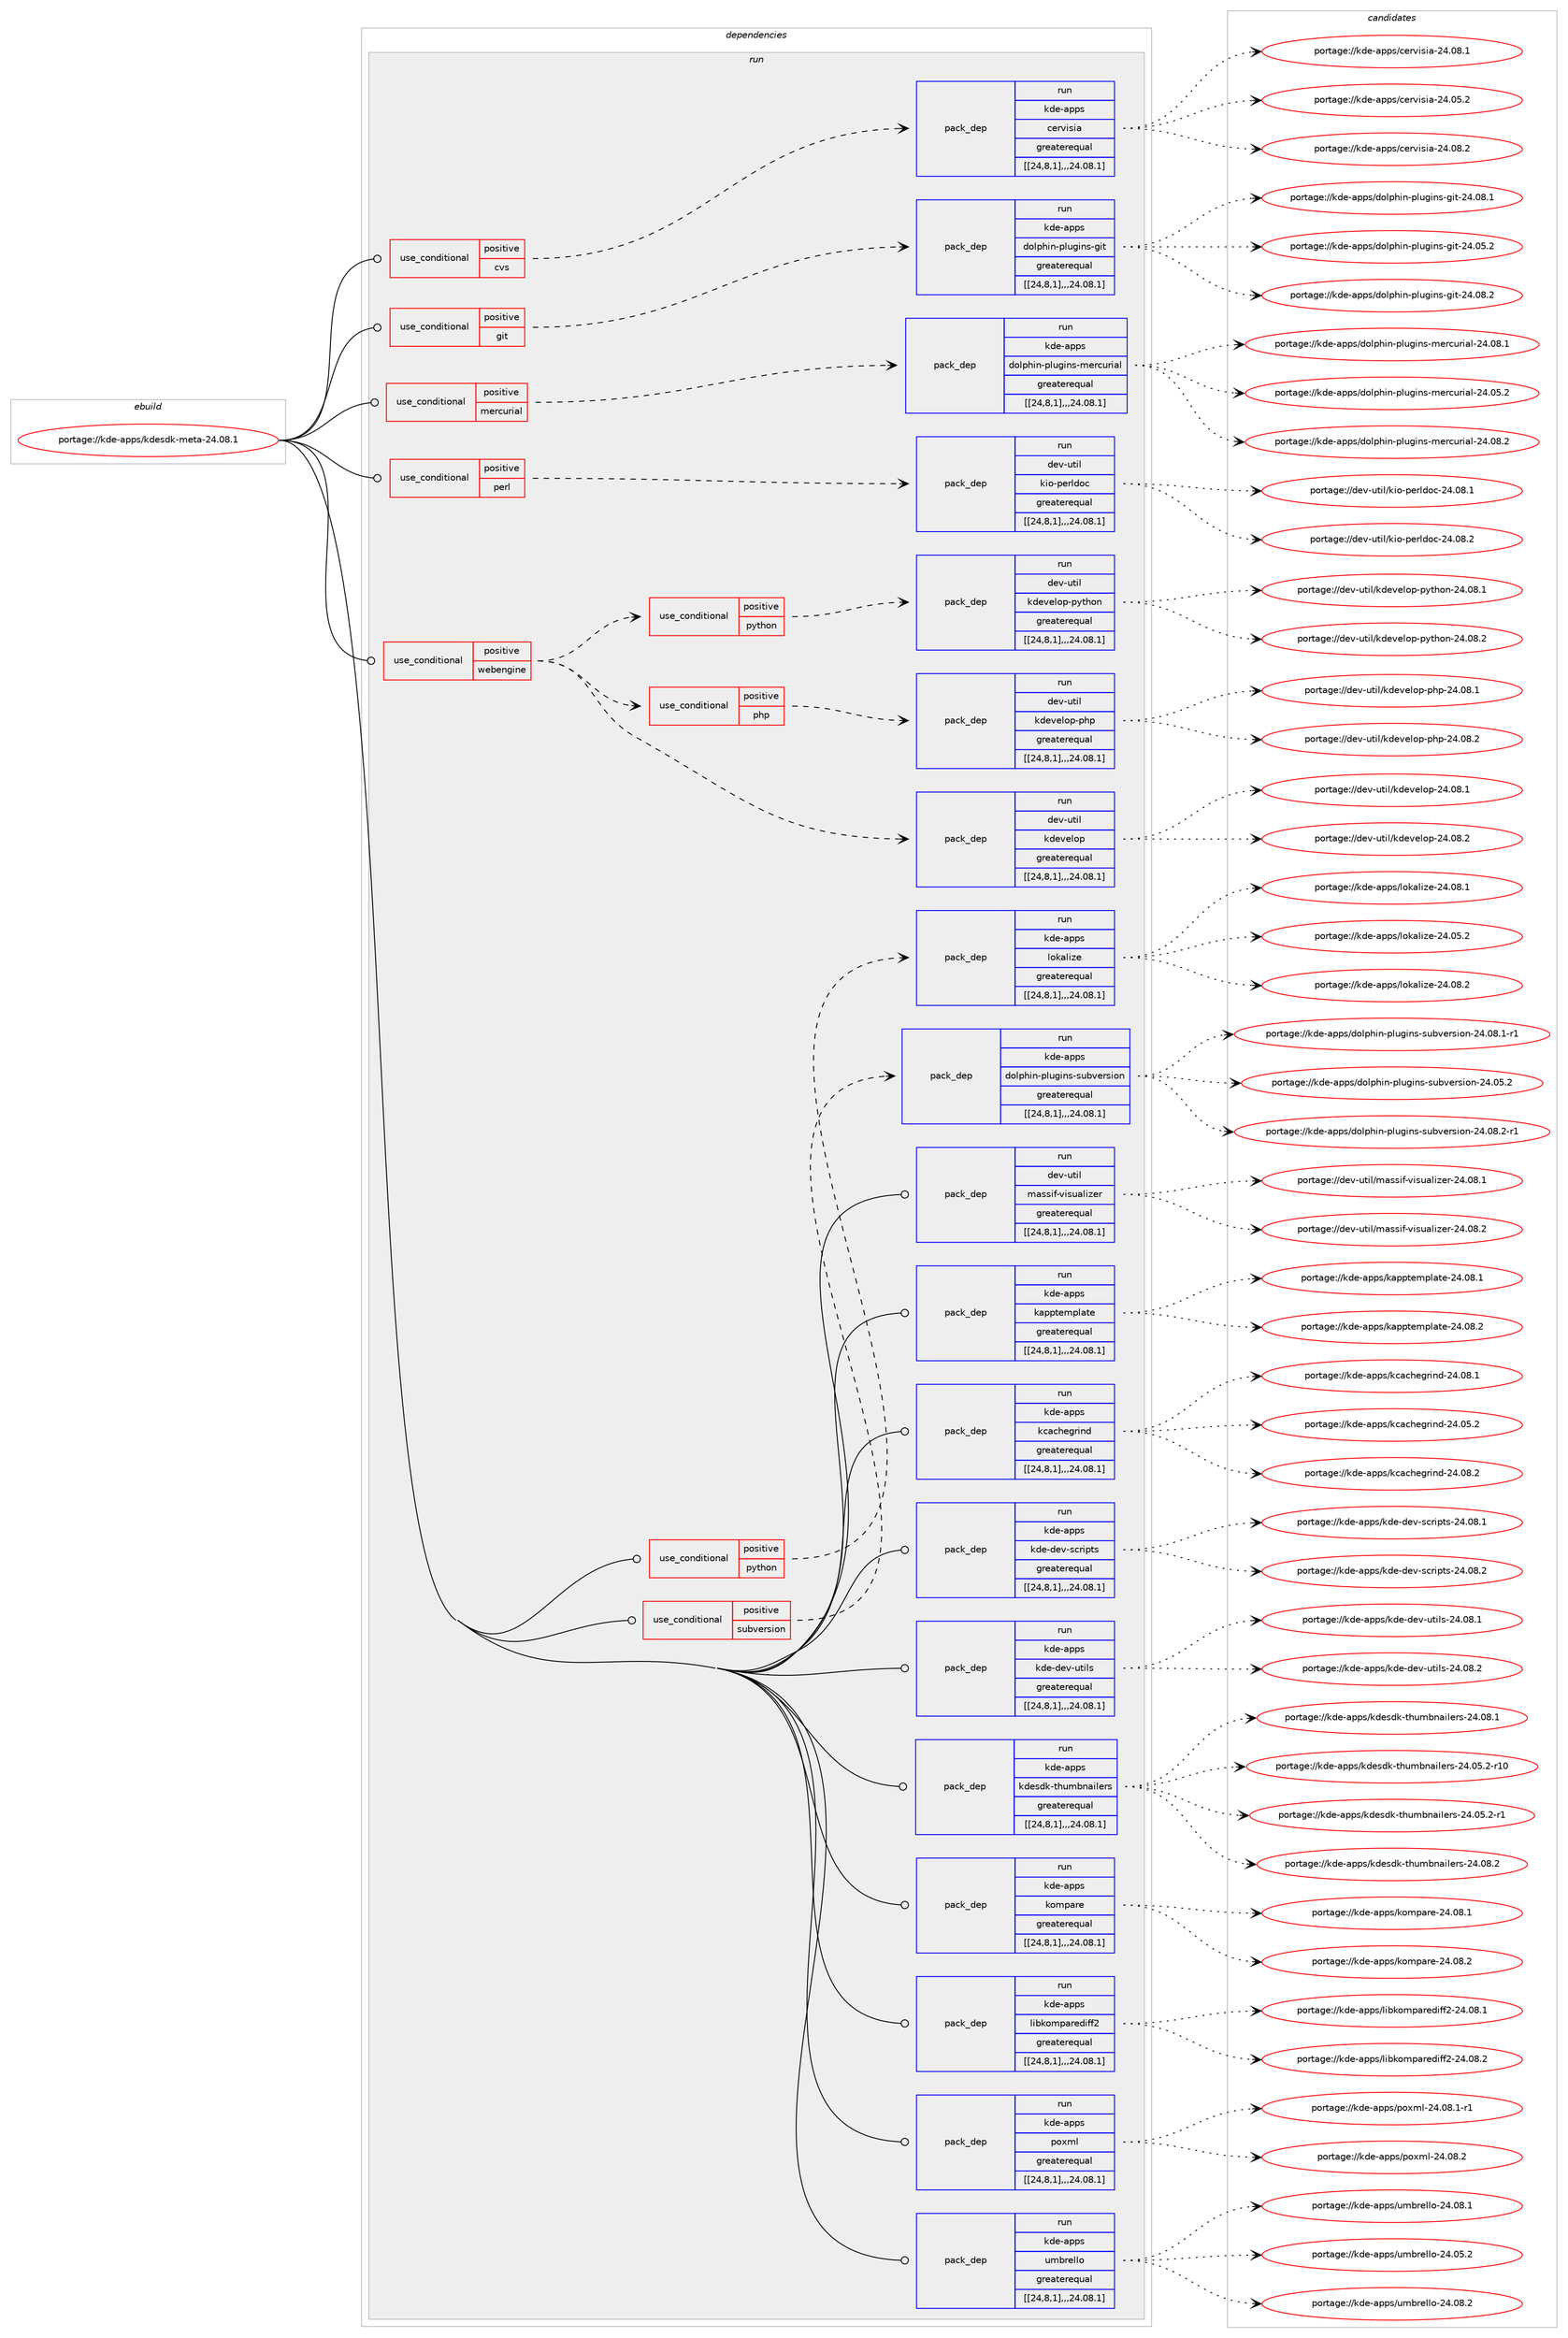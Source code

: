 digraph prolog {

# *************
# Graph options
# *************

newrank=true;
concentrate=true;
compound=true;
graph [rankdir=LR,fontname=Helvetica,fontsize=10,ranksep=1.5];#, ranksep=2.5, nodesep=0.2];
edge  [arrowhead=vee];
node  [fontname=Helvetica,fontsize=10];

# **********
# The ebuild
# **********

subgraph cluster_leftcol {
color=gray;
label=<<i>ebuild</i>>;
id [label="portage://kde-apps/kdesdk-meta-24.08.1", color=red, width=4, href="../kde-apps/kdesdk-meta-24.08.1.svg"];
}

# ****************
# The dependencies
# ****************

subgraph cluster_midcol {
color=gray;
label=<<i>dependencies</i>>;
subgraph cluster_compile {
fillcolor="#eeeeee";
style=filled;
label=<<i>compile</i>>;
}
subgraph cluster_compileandrun {
fillcolor="#eeeeee";
style=filled;
label=<<i>compile and run</i>>;
}
subgraph cluster_run {
fillcolor="#eeeeee";
style=filled;
label=<<i>run</i>>;
subgraph cond72031 {
dependency266374 [label=<<TABLE BORDER="0" CELLBORDER="1" CELLSPACING="0" CELLPADDING="4"><TR><TD ROWSPAN="3" CELLPADDING="10">use_conditional</TD></TR><TR><TD>positive</TD></TR><TR><TD>cvs</TD></TR></TABLE>>, shape=none, color=red];
subgraph pack192461 {
dependency266394 [label=<<TABLE BORDER="0" CELLBORDER="1" CELLSPACING="0" CELLPADDING="4" WIDTH="220"><TR><TD ROWSPAN="6" CELLPADDING="30">pack_dep</TD></TR><TR><TD WIDTH="110">run</TD></TR><TR><TD>kde-apps</TD></TR><TR><TD>cervisia</TD></TR><TR><TD>greaterequal</TD></TR><TR><TD>[[24,8,1],,,24.08.1]</TD></TR></TABLE>>, shape=none, color=blue];
}
dependency266374:e -> dependency266394:w [weight=20,style="dashed",arrowhead="vee"];
}
id:e -> dependency266374:w [weight=20,style="solid",arrowhead="odot"];
subgraph cond72038 {
dependency266402 [label=<<TABLE BORDER="0" CELLBORDER="1" CELLSPACING="0" CELLPADDING="4"><TR><TD ROWSPAN="3" CELLPADDING="10">use_conditional</TD></TR><TR><TD>positive</TD></TR><TR><TD>git</TD></TR></TABLE>>, shape=none, color=red];
subgraph pack192484 {
dependency266421 [label=<<TABLE BORDER="0" CELLBORDER="1" CELLSPACING="0" CELLPADDING="4" WIDTH="220"><TR><TD ROWSPAN="6" CELLPADDING="30">pack_dep</TD></TR><TR><TD WIDTH="110">run</TD></TR><TR><TD>kde-apps</TD></TR><TR><TD>dolphin-plugins-git</TD></TR><TR><TD>greaterequal</TD></TR><TR><TD>[[24,8,1],,,24.08.1]</TD></TR></TABLE>>, shape=none, color=blue];
}
dependency266402:e -> dependency266421:w [weight=20,style="dashed",arrowhead="vee"];
}
id:e -> dependency266402:w [weight=20,style="solid",arrowhead="odot"];
subgraph cond72042 {
dependency266444 [label=<<TABLE BORDER="0" CELLBORDER="1" CELLSPACING="0" CELLPADDING="4"><TR><TD ROWSPAN="3" CELLPADDING="10">use_conditional</TD></TR><TR><TD>positive</TD></TR><TR><TD>mercurial</TD></TR></TABLE>>, shape=none, color=red];
subgraph pack192527 {
dependency266480 [label=<<TABLE BORDER="0" CELLBORDER="1" CELLSPACING="0" CELLPADDING="4" WIDTH="220"><TR><TD ROWSPAN="6" CELLPADDING="30">pack_dep</TD></TR><TR><TD WIDTH="110">run</TD></TR><TR><TD>kde-apps</TD></TR><TR><TD>dolphin-plugins-mercurial</TD></TR><TR><TD>greaterequal</TD></TR><TR><TD>[[24,8,1],,,24.08.1]</TD></TR></TABLE>>, shape=none, color=blue];
}
dependency266444:e -> dependency266480:w [weight=20,style="dashed",arrowhead="vee"];
}
id:e -> dependency266444:w [weight=20,style="solid",arrowhead="odot"];
subgraph cond72049 {
dependency266542 [label=<<TABLE BORDER="0" CELLBORDER="1" CELLSPACING="0" CELLPADDING="4"><TR><TD ROWSPAN="3" CELLPADDING="10">use_conditional</TD></TR><TR><TD>positive</TD></TR><TR><TD>perl</TD></TR></TABLE>>, shape=none, color=red];
subgraph pack192634 {
dependency266577 [label=<<TABLE BORDER="0" CELLBORDER="1" CELLSPACING="0" CELLPADDING="4" WIDTH="220"><TR><TD ROWSPAN="6" CELLPADDING="30">pack_dep</TD></TR><TR><TD WIDTH="110">run</TD></TR><TR><TD>dev-util</TD></TR><TR><TD>kio-perldoc</TD></TR><TR><TD>greaterequal</TD></TR><TR><TD>[[24,8,1],,,24.08.1]</TD></TR></TABLE>>, shape=none, color=blue];
}
dependency266542:e -> dependency266577:w [weight=20,style="dashed",arrowhead="vee"];
}
id:e -> dependency266542:w [weight=20,style="solid",arrowhead="odot"];
subgraph cond72055 {
dependency266586 [label=<<TABLE BORDER="0" CELLBORDER="1" CELLSPACING="0" CELLPADDING="4"><TR><TD ROWSPAN="3" CELLPADDING="10">use_conditional</TD></TR><TR><TD>positive</TD></TR><TR><TD>python</TD></TR></TABLE>>, shape=none, color=red];
subgraph pack192661 {
dependency266608 [label=<<TABLE BORDER="0" CELLBORDER="1" CELLSPACING="0" CELLPADDING="4" WIDTH="220"><TR><TD ROWSPAN="6" CELLPADDING="30">pack_dep</TD></TR><TR><TD WIDTH="110">run</TD></TR><TR><TD>kde-apps</TD></TR><TR><TD>lokalize</TD></TR><TR><TD>greaterequal</TD></TR><TR><TD>[[24,8,1],,,24.08.1]</TD></TR></TABLE>>, shape=none, color=blue];
}
dependency266586:e -> dependency266608:w [weight=20,style="dashed",arrowhead="vee"];
}
id:e -> dependency266586:w [weight=20,style="solid",arrowhead="odot"];
subgraph cond72058 {
dependency266611 [label=<<TABLE BORDER="0" CELLBORDER="1" CELLSPACING="0" CELLPADDING="4"><TR><TD ROWSPAN="3" CELLPADDING="10">use_conditional</TD></TR><TR><TD>positive</TD></TR><TR><TD>subversion</TD></TR></TABLE>>, shape=none, color=red];
subgraph pack192678 {
dependency266633 [label=<<TABLE BORDER="0" CELLBORDER="1" CELLSPACING="0" CELLPADDING="4" WIDTH="220"><TR><TD ROWSPAN="6" CELLPADDING="30">pack_dep</TD></TR><TR><TD WIDTH="110">run</TD></TR><TR><TD>kde-apps</TD></TR><TR><TD>dolphin-plugins-subversion</TD></TR><TR><TD>greaterequal</TD></TR><TR><TD>[[24,8,1],,,24.08.1]</TD></TR></TABLE>>, shape=none, color=blue];
}
dependency266611:e -> dependency266633:w [weight=20,style="dashed",arrowhead="vee"];
}
id:e -> dependency266611:w [weight=20,style="solid",arrowhead="odot"];
subgraph cond72060 {
dependency266722 [label=<<TABLE BORDER="0" CELLBORDER="1" CELLSPACING="0" CELLPADDING="4"><TR><TD ROWSPAN="3" CELLPADDING="10">use_conditional</TD></TR><TR><TD>positive</TD></TR><TR><TD>webengine</TD></TR></TABLE>>, shape=none, color=red];
subgraph pack192758 {
dependency266725 [label=<<TABLE BORDER="0" CELLBORDER="1" CELLSPACING="0" CELLPADDING="4" WIDTH="220"><TR><TD ROWSPAN="6" CELLPADDING="30">pack_dep</TD></TR><TR><TD WIDTH="110">run</TD></TR><TR><TD>dev-util</TD></TR><TR><TD>kdevelop</TD></TR><TR><TD>greaterequal</TD></TR><TR><TD>[[24,8,1],,,24.08.1]</TD></TR></TABLE>>, shape=none, color=blue];
}
dependency266722:e -> dependency266725:w [weight=20,style="dashed",arrowhead="vee"];
subgraph cond72070 {
dependency266734 [label=<<TABLE BORDER="0" CELLBORDER="1" CELLSPACING="0" CELLPADDING="4"><TR><TD ROWSPAN="3" CELLPADDING="10">use_conditional</TD></TR><TR><TD>positive</TD></TR><TR><TD>php</TD></TR></TABLE>>, shape=none, color=red];
subgraph pack192788 {
dependency266870 [label=<<TABLE BORDER="0" CELLBORDER="1" CELLSPACING="0" CELLPADDING="4" WIDTH="220"><TR><TD ROWSPAN="6" CELLPADDING="30">pack_dep</TD></TR><TR><TD WIDTH="110">run</TD></TR><TR><TD>dev-util</TD></TR><TR><TD>kdevelop-php</TD></TR><TR><TD>greaterequal</TD></TR><TR><TD>[[24,8,1],,,24.08.1]</TD></TR></TABLE>>, shape=none, color=blue];
}
dependency266734:e -> dependency266870:w [weight=20,style="dashed",arrowhead="vee"];
}
dependency266722:e -> dependency266734:w [weight=20,style="dashed",arrowhead="vee"];
subgraph cond72074 {
dependency266890 [label=<<TABLE BORDER="0" CELLBORDER="1" CELLSPACING="0" CELLPADDING="4"><TR><TD ROWSPAN="3" CELLPADDING="10">use_conditional</TD></TR><TR><TD>positive</TD></TR><TR><TD>python</TD></TR></TABLE>>, shape=none, color=red];
subgraph pack192918 {
dependency266909 [label=<<TABLE BORDER="0" CELLBORDER="1" CELLSPACING="0" CELLPADDING="4" WIDTH="220"><TR><TD ROWSPAN="6" CELLPADDING="30">pack_dep</TD></TR><TR><TD WIDTH="110">run</TD></TR><TR><TD>dev-util</TD></TR><TR><TD>kdevelop-python</TD></TR><TR><TD>greaterequal</TD></TR><TR><TD>[[24,8,1],,,24.08.1]</TD></TR></TABLE>>, shape=none, color=blue];
}
dependency266890:e -> dependency266909:w [weight=20,style="dashed",arrowhead="vee"];
}
dependency266722:e -> dependency266890:w [weight=20,style="dashed",arrowhead="vee"];
}
id:e -> dependency266722:w [weight=20,style="solid",arrowhead="odot"];
subgraph pack192957 {
dependency266966 [label=<<TABLE BORDER="0" CELLBORDER="1" CELLSPACING="0" CELLPADDING="4" WIDTH="220"><TR><TD ROWSPAN="6" CELLPADDING="30">pack_dep</TD></TR><TR><TD WIDTH="110">run</TD></TR><TR><TD>dev-util</TD></TR><TR><TD>massif-visualizer</TD></TR><TR><TD>greaterequal</TD></TR><TR><TD>[[24,8,1],,,24.08.1]</TD></TR></TABLE>>, shape=none, color=blue];
}
id:e -> dependency266966:w [weight=20,style="solid",arrowhead="odot"];
subgraph pack192996 {
dependency267009 [label=<<TABLE BORDER="0" CELLBORDER="1" CELLSPACING="0" CELLPADDING="4" WIDTH="220"><TR><TD ROWSPAN="6" CELLPADDING="30">pack_dep</TD></TR><TR><TD WIDTH="110">run</TD></TR><TR><TD>kde-apps</TD></TR><TR><TD>kapptemplate</TD></TR><TR><TD>greaterequal</TD></TR><TR><TD>[[24,8,1],,,24.08.1]</TD></TR></TABLE>>, shape=none, color=blue];
}
id:e -> dependency267009:w [weight=20,style="solid",arrowhead="odot"];
subgraph pack193048 {
dependency267029 [label=<<TABLE BORDER="0" CELLBORDER="1" CELLSPACING="0" CELLPADDING="4" WIDTH="220"><TR><TD ROWSPAN="6" CELLPADDING="30">pack_dep</TD></TR><TR><TD WIDTH="110">run</TD></TR><TR><TD>kde-apps</TD></TR><TR><TD>kcachegrind</TD></TR><TR><TD>greaterequal</TD></TR><TR><TD>[[24,8,1],,,24.08.1]</TD></TR></TABLE>>, shape=none, color=blue];
}
id:e -> dependency267029:w [weight=20,style="solid",arrowhead="odot"];
subgraph pack193070 {
dependency267100 [label=<<TABLE BORDER="0" CELLBORDER="1" CELLSPACING="0" CELLPADDING="4" WIDTH="220"><TR><TD ROWSPAN="6" CELLPADDING="30">pack_dep</TD></TR><TR><TD WIDTH="110">run</TD></TR><TR><TD>kde-apps</TD></TR><TR><TD>kde-dev-scripts</TD></TR><TR><TD>greaterequal</TD></TR><TR><TD>[[24,8,1],,,24.08.1]</TD></TR></TABLE>>, shape=none, color=blue];
}
id:e -> dependency267100:w [weight=20,style="solid",arrowhead="odot"];
subgraph pack193117 {
dependency267119 [label=<<TABLE BORDER="0" CELLBORDER="1" CELLSPACING="0" CELLPADDING="4" WIDTH="220"><TR><TD ROWSPAN="6" CELLPADDING="30">pack_dep</TD></TR><TR><TD WIDTH="110">run</TD></TR><TR><TD>kde-apps</TD></TR><TR><TD>kde-dev-utils</TD></TR><TR><TD>greaterequal</TD></TR><TR><TD>[[24,8,1],,,24.08.1]</TD></TR></TABLE>>, shape=none, color=blue];
}
id:e -> dependency267119:w [weight=20,style="solid",arrowhead="odot"];
subgraph pack193138 {
dependency267161 [label=<<TABLE BORDER="0" CELLBORDER="1" CELLSPACING="0" CELLPADDING="4" WIDTH="220"><TR><TD ROWSPAN="6" CELLPADDING="30">pack_dep</TD></TR><TR><TD WIDTH="110">run</TD></TR><TR><TD>kde-apps</TD></TR><TR><TD>kdesdk-thumbnailers</TD></TR><TR><TD>greaterequal</TD></TR><TR><TD>[[24,8,1],,,24.08.1]</TD></TR></TABLE>>, shape=none, color=blue];
}
id:e -> dependency267161:w [weight=20,style="solid",arrowhead="odot"];
subgraph pack193178 {
dependency267163 [label=<<TABLE BORDER="0" CELLBORDER="1" CELLSPACING="0" CELLPADDING="4" WIDTH="220"><TR><TD ROWSPAN="6" CELLPADDING="30">pack_dep</TD></TR><TR><TD WIDTH="110">run</TD></TR><TR><TD>kde-apps</TD></TR><TR><TD>kompare</TD></TR><TR><TD>greaterequal</TD></TR><TR><TD>[[24,8,1],,,24.08.1]</TD></TR></TABLE>>, shape=none, color=blue];
}
id:e -> dependency267163:w [weight=20,style="solid",arrowhead="odot"];
subgraph pack193180 {
dependency267167 [label=<<TABLE BORDER="0" CELLBORDER="1" CELLSPACING="0" CELLPADDING="4" WIDTH="220"><TR><TD ROWSPAN="6" CELLPADDING="30">pack_dep</TD></TR><TR><TD WIDTH="110">run</TD></TR><TR><TD>kde-apps</TD></TR><TR><TD>libkomparediff2</TD></TR><TR><TD>greaterequal</TD></TR><TR><TD>[[24,8,1],,,24.08.1]</TD></TR></TABLE>>, shape=none, color=blue];
}
id:e -> dependency267167:w [weight=20,style="solid",arrowhead="odot"];
subgraph pack193183 {
dependency267171 [label=<<TABLE BORDER="0" CELLBORDER="1" CELLSPACING="0" CELLPADDING="4" WIDTH="220"><TR><TD ROWSPAN="6" CELLPADDING="30">pack_dep</TD></TR><TR><TD WIDTH="110">run</TD></TR><TR><TD>kde-apps</TD></TR><TR><TD>poxml</TD></TR><TR><TD>greaterequal</TD></TR><TR><TD>[[24,8,1],,,24.08.1]</TD></TR></TABLE>>, shape=none, color=blue];
}
id:e -> dependency267171:w [weight=20,style="solid",arrowhead="odot"];
subgraph pack193189 {
dependency267178 [label=<<TABLE BORDER="0" CELLBORDER="1" CELLSPACING="0" CELLPADDING="4" WIDTH="220"><TR><TD ROWSPAN="6" CELLPADDING="30">pack_dep</TD></TR><TR><TD WIDTH="110">run</TD></TR><TR><TD>kde-apps</TD></TR><TR><TD>umbrello</TD></TR><TR><TD>greaterequal</TD></TR><TR><TD>[[24,8,1],,,24.08.1]</TD></TR></TABLE>>, shape=none, color=blue];
}
id:e -> dependency267178:w [weight=20,style="solid",arrowhead="odot"];
}
}

# **************
# The candidates
# **************

subgraph cluster_choices {
rank=same;
color=gray;
label=<<i>candidates</i>>;

subgraph choice192430 {
color=black;
nodesep=1;
choice10710010145971121121154799101114118105115105974550524648564650 [label="portage://kde-apps/cervisia-24.08.2", color=red, width=4,href="../kde-apps/cervisia-24.08.2.svg"];
choice10710010145971121121154799101114118105115105974550524648564649 [label="portage://kde-apps/cervisia-24.08.1", color=red, width=4,href="../kde-apps/cervisia-24.08.1.svg"];
choice10710010145971121121154799101114118105115105974550524648534650 [label="portage://kde-apps/cervisia-24.05.2", color=red, width=4,href="../kde-apps/cervisia-24.05.2.svg"];
dependency266394:e -> choice10710010145971121121154799101114118105115105974550524648564650:w [style=dotted,weight="100"];
dependency266394:e -> choice10710010145971121121154799101114118105115105974550524648564649:w [style=dotted,weight="100"];
dependency266394:e -> choice10710010145971121121154799101114118105115105974550524648534650:w [style=dotted,weight="100"];
}
subgraph choice192434 {
color=black;
nodesep=1;
choice10710010145971121121154710011110811210410511045112108117103105110115451031051164550524648564650 [label="portage://kde-apps/dolphin-plugins-git-24.08.2", color=red, width=4,href="../kde-apps/dolphin-plugins-git-24.08.2.svg"];
choice10710010145971121121154710011110811210410511045112108117103105110115451031051164550524648564649 [label="portage://kde-apps/dolphin-plugins-git-24.08.1", color=red, width=4,href="../kde-apps/dolphin-plugins-git-24.08.1.svg"];
choice10710010145971121121154710011110811210410511045112108117103105110115451031051164550524648534650 [label="portage://kde-apps/dolphin-plugins-git-24.05.2", color=red, width=4,href="../kde-apps/dolphin-plugins-git-24.05.2.svg"];
dependency266421:e -> choice10710010145971121121154710011110811210410511045112108117103105110115451031051164550524648564650:w [style=dotted,weight="100"];
dependency266421:e -> choice10710010145971121121154710011110811210410511045112108117103105110115451031051164550524648564649:w [style=dotted,weight="100"];
dependency266421:e -> choice10710010145971121121154710011110811210410511045112108117103105110115451031051164550524648534650:w [style=dotted,weight="100"];
}
subgraph choice192439 {
color=black;
nodesep=1;
choice107100101459711211211547100111108112104105110451121081171031051101154510910111499117114105971084550524648564650 [label="portage://kde-apps/dolphin-plugins-mercurial-24.08.2", color=red, width=4,href="../kde-apps/dolphin-plugins-mercurial-24.08.2.svg"];
choice107100101459711211211547100111108112104105110451121081171031051101154510910111499117114105971084550524648564649 [label="portage://kde-apps/dolphin-plugins-mercurial-24.08.1", color=red, width=4,href="../kde-apps/dolphin-plugins-mercurial-24.08.1.svg"];
choice107100101459711211211547100111108112104105110451121081171031051101154510910111499117114105971084550524648534650 [label="portage://kde-apps/dolphin-plugins-mercurial-24.05.2", color=red, width=4,href="../kde-apps/dolphin-plugins-mercurial-24.05.2.svg"];
dependency266480:e -> choice107100101459711211211547100111108112104105110451121081171031051101154510910111499117114105971084550524648564650:w [style=dotted,weight="100"];
dependency266480:e -> choice107100101459711211211547100111108112104105110451121081171031051101154510910111499117114105971084550524648564649:w [style=dotted,weight="100"];
dependency266480:e -> choice107100101459711211211547100111108112104105110451121081171031051101154510910111499117114105971084550524648534650:w [style=dotted,weight="100"];
}
subgraph choice192531 {
color=black;
nodesep=1;
choice100101118451171161051084710710511145112101114108100111994550524648564650 [label="portage://dev-util/kio-perldoc-24.08.2", color=red, width=4,href="../dev-util/kio-perldoc-24.08.2.svg"];
choice100101118451171161051084710710511145112101114108100111994550524648564649 [label="portage://dev-util/kio-perldoc-24.08.1", color=red, width=4,href="../dev-util/kio-perldoc-24.08.1.svg"];
dependency266577:e -> choice100101118451171161051084710710511145112101114108100111994550524648564650:w [style=dotted,weight="100"];
dependency266577:e -> choice100101118451171161051084710710511145112101114108100111994550524648564649:w [style=dotted,weight="100"];
}
subgraph choice192536 {
color=black;
nodesep=1;
choice107100101459711211211547108111107971081051221014550524648564650 [label="portage://kde-apps/lokalize-24.08.2", color=red, width=4,href="../kde-apps/lokalize-24.08.2.svg"];
choice107100101459711211211547108111107971081051221014550524648564649 [label="portage://kde-apps/lokalize-24.08.1", color=red, width=4,href="../kde-apps/lokalize-24.08.1.svg"];
choice107100101459711211211547108111107971081051221014550524648534650 [label="portage://kde-apps/lokalize-24.05.2", color=red, width=4,href="../kde-apps/lokalize-24.05.2.svg"];
dependency266608:e -> choice107100101459711211211547108111107971081051221014550524648564650:w [style=dotted,weight="100"];
dependency266608:e -> choice107100101459711211211547108111107971081051221014550524648564649:w [style=dotted,weight="100"];
dependency266608:e -> choice107100101459711211211547108111107971081051221014550524648534650:w [style=dotted,weight="100"];
}
subgraph choice192540 {
color=black;
nodesep=1;
choice10710010145971121121154710011110811210410511045112108117103105110115451151179811810111411510511111045505246485646504511449 [label="portage://kde-apps/dolphin-plugins-subversion-24.08.2-r1", color=red, width=4,href="../kde-apps/dolphin-plugins-subversion-24.08.2-r1.svg"];
choice10710010145971121121154710011110811210410511045112108117103105110115451151179811810111411510511111045505246485646494511449 [label="portage://kde-apps/dolphin-plugins-subversion-24.08.1-r1", color=red, width=4,href="../kde-apps/dolphin-plugins-subversion-24.08.1-r1.svg"];
choice1071001014597112112115471001111081121041051104511210811710310511011545115117981181011141151051111104550524648534650 [label="portage://kde-apps/dolphin-plugins-subversion-24.05.2", color=red, width=4,href="../kde-apps/dolphin-plugins-subversion-24.05.2.svg"];
dependency266633:e -> choice10710010145971121121154710011110811210410511045112108117103105110115451151179811810111411510511111045505246485646504511449:w [style=dotted,weight="100"];
dependency266633:e -> choice10710010145971121121154710011110811210410511045112108117103105110115451151179811810111411510511111045505246485646494511449:w [style=dotted,weight="100"];
dependency266633:e -> choice1071001014597112112115471001111081121041051104511210811710310511011545115117981181011141151051111104550524648534650:w [style=dotted,weight="100"];
}
subgraph choice192546 {
color=black;
nodesep=1;
choice10010111845117116105108471071001011181011081111124550524648564650 [label="portage://dev-util/kdevelop-24.08.2", color=red, width=4,href="../dev-util/kdevelop-24.08.2.svg"];
choice10010111845117116105108471071001011181011081111124550524648564649 [label="portage://dev-util/kdevelop-24.08.1", color=red, width=4,href="../dev-util/kdevelop-24.08.1.svg"];
dependency266725:e -> choice10010111845117116105108471071001011181011081111124550524648564650:w [style=dotted,weight="100"];
dependency266725:e -> choice10010111845117116105108471071001011181011081111124550524648564649:w [style=dotted,weight="100"];
}
subgraph choice192548 {
color=black;
nodesep=1;
choice1001011184511711610510847107100101118101108111112451121041124550524648564650 [label="portage://dev-util/kdevelop-php-24.08.2", color=red, width=4,href="../dev-util/kdevelop-php-24.08.2.svg"];
choice1001011184511711610510847107100101118101108111112451121041124550524648564649 [label="portage://dev-util/kdevelop-php-24.08.1", color=red, width=4,href="../dev-util/kdevelop-php-24.08.1.svg"];
dependency266870:e -> choice1001011184511711610510847107100101118101108111112451121041124550524648564650:w [style=dotted,weight="100"];
dependency266870:e -> choice1001011184511711610510847107100101118101108111112451121041124550524648564649:w [style=dotted,weight="100"];
}
subgraph choice192550 {
color=black;
nodesep=1;
choice1001011184511711610510847107100101118101108111112451121211161041111104550524648564650 [label="portage://dev-util/kdevelop-python-24.08.2", color=red, width=4,href="../dev-util/kdevelop-python-24.08.2.svg"];
choice1001011184511711610510847107100101118101108111112451121211161041111104550524648564649 [label="portage://dev-util/kdevelop-python-24.08.1", color=red, width=4,href="../dev-util/kdevelop-python-24.08.1.svg"];
dependency266909:e -> choice1001011184511711610510847107100101118101108111112451121211161041111104550524648564650:w [style=dotted,weight="100"];
dependency266909:e -> choice1001011184511711610510847107100101118101108111112451121211161041111104550524648564649:w [style=dotted,weight="100"];
}
subgraph choice192560 {
color=black;
nodesep=1;
choice10010111845117116105108471099711511510510245118105115117971081051221011144550524648564650 [label="portage://dev-util/massif-visualizer-24.08.2", color=red, width=4,href="../dev-util/massif-visualizer-24.08.2.svg"];
choice10010111845117116105108471099711511510510245118105115117971081051221011144550524648564649 [label="portage://dev-util/massif-visualizer-24.08.1", color=red, width=4,href="../dev-util/massif-visualizer-24.08.1.svg"];
dependency266966:e -> choice10010111845117116105108471099711511510510245118105115117971081051221011144550524648564650:w [style=dotted,weight="100"];
dependency266966:e -> choice10010111845117116105108471099711511510510245118105115117971081051221011144550524648564649:w [style=dotted,weight="100"];
}
subgraph choice192562 {
color=black;
nodesep=1;
choice10710010145971121121154710797112112116101109112108971161014550524648564650 [label="portage://kde-apps/kapptemplate-24.08.2", color=red, width=4,href="../kde-apps/kapptemplate-24.08.2.svg"];
choice10710010145971121121154710797112112116101109112108971161014550524648564649 [label="portage://kde-apps/kapptemplate-24.08.1", color=red, width=4,href="../kde-apps/kapptemplate-24.08.1.svg"];
dependency267009:e -> choice10710010145971121121154710797112112116101109112108971161014550524648564650:w [style=dotted,weight="100"];
dependency267009:e -> choice10710010145971121121154710797112112116101109112108971161014550524648564649:w [style=dotted,weight="100"];
}
subgraph choice192575 {
color=black;
nodesep=1;
choice1071001014597112112115471079997991041011031141051101004550524648564650 [label="portage://kde-apps/kcachegrind-24.08.2", color=red, width=4,href="../kde-apps/kcachegrind-24.08.2.svg"];
choice1071001014597112112115471079997991041011031141051101004550524648564649 [label="portage://kde-apps/kcachegrind-24.08.1", color=red, width=4,href="../kde-apps/kcachegrind-24.08.1.svg"];
choice1071001014597112112115471079997991041011031141051101004550524648534650 [label="portage://kde-apps/kcachegrind-24.05.2", color=red, width=4,href="../kde-apps/kcachegrind-24.05.2.svg"];
dependency267029:e -> choice1071001014597112112115471079997991041011031141051101004550524648564650:w [style=dotted,weight="100"];
dependency267029:e -> choice1071001014597112112115471079997991041011031141051101004550524648564649:w [style=dotted,weight="100"];
dependency267029:e -> choice1071001014597112112115471079997991041011031141051101004550524648534650:w [style=dotted,weight="100"];
}
subgraph choice192587 {
color=black;
nodesep=1;
choice1071001014597112112115471071001014510010111845115991141051121161154550524648564650 [label="portage://kde-apps/kde-dev-scripts-24.08.2", color=red, width=4,href="../kde-apps/kde-dev-scripts-24.08.2.svg"];
choice1071001014597112112115471071001014510010111845115991141051121161154550524648564649 [label="portage://kde-apps/kde-dev-scripts-24.08.1", color=red, width=4,href="../kde-apps/kde-dev-scripts-24.08.1.svg"];
dependency267100:e -> choice1071001014597112112115471071001014510010111845115991141051121161154550524648564650:w [style=dotted,weight="100"];
dependency267100:e -> choice1071001014597112112115471071001014510010111845115991141051121161154550524648564649:w [style=dotted,weight="100"];
}
subgraph choice192591 {
color=black;
nodesep=1;
choice10710010145971121121154710710010145100101118451171161051081154550524648564650 [label="portage://kde-apps/kde-dev-utils-24.08.2", color=red, width=4,href="../kde-apps/kde-dev-utils-24.08.2.svg"];
choice10710010145971121121154710710010145100101118451171161051081154550524648564649 [label="portage://kde-apps/kde-dev-utils-24.08.1", color=red, width=4,href="../kde-apps/kde-dev-utils-24.08.1.svg"];
dependency267119:e -> choice10710010145971121121154710710010145100101118451171161051081154550524648564650:w [style=dotted,weight="100"];
dependency267119:e -> choice10710010145971121121154710710010145100101118451171161051081154550524648564649:w [style=dotted,weight="100"];
}
subgraph choice192600 {
color=black;
nodesep=1;
choice1071001014597112112115471071001011151001074511610411710998110971051081011141154550524648564650 [label="portage://kde-apps/kdesdk-thumbnailers-24.08.2", color=red, width=4,href="../kde-apps/kdesdk-thumbnailers-24.08.2.svg"];
choice1071001014597112112115471071001011151001074511610411710998110971051081011141154550524648564649 [label="portage://kde-apps/kdesdk-thumbnailers-24.08.1", color=red, width=4,href="../kde-apps/kdesdk-thumbnailers-24.08.1.svg"];
choice1071001014597112112115471071001011151001074511610411710998110971051081011141154550524648534650451144948 [label="portage://kde-apps/kdesdk-thumbnailers-24.05.2-r10", color=red, width=4,href="../kde-apps/kdesdk-thumbnailers-24.05.2-r10.svg"];
choice10710010145971121121154710710010111510010745116104117109981109710510810111411545505246485346504511449 [label="portage://kde-apps/kdesdk-thumbnailers-24.05.2-r1", color=red, width=4,href="../kde-apps/kdesdk-thumbnailers-24.05.2-r1.svg"];
dependency267161:e -> choice1071001014597112112115471071001011151001074511610411710998110971051081011141154550524648564650:w [style=dotted,weight="100"];
dependency267161:e -> choice1071001014597112112115471071001011151001074511610411710998110971051081011141154550524648564649:w [style=dotted,weight="100"];
dependency267161:e -> choice1071001014597112112115471071001011151001074511610411710998110971051081011141154550524648534650451144948:w [style=dotted,weight="100"];
dependency267161:e -> choice10710010145971121121154710710010111510010745116104117109981109710510810111411545505246485346504511449:w [style=dotted,weight="100"];
}
subgraph choice192604 {
color=black;
nodesep=1;
choice107100101459711211211547107111109112971141014550524648564650 [label="portage://kde-apps/kompare-24.08.2", color=red, width=4,href="../kde-apps/kompare-24.08.2.svg"];
choice107100101459711211211547107111109112971141014550524648564649 [label="portage://kde-apps/kompare-24.08.1", color=red, width=4,href="../kde-apps/kompare-24.08.1.svg"];
dependency267163:e -> choice107100101459711211211547107111109112971141014550524648564650:w [style=dotted,weight="100"];
dependency267163:e -> choice107100101459711211211547107111109112971141014550524648564649:w [style=dotted,weight="100"];
}
subgraph choice192616 {
color=black;
nodesep=1;
choice1071001014597112112115471081059810711110911297114101100105102102504550524648564650 [label="portage://kde-apps/libkomparediff2-24.08.2", color=red, width=4,href="../kde-apps/libkomparediff2-24.08.2.svg"];
choice1071001014597112112115471081059810711110911297114101100105102102504550524648564649 [label="portage://kde-apps/libkomparediff2-24.08.1", color=red, width=4,href="../kde-apps/libkomparediff2-24.08.1.svg"];
dependency267167:e -> choice1071001014597112112115471081059810711110911297114101100105102102504550524648564650:w [style=dotted,weight="100"];
dependency267167:e -> choice1071001014597112112115471081059810711110911297114101100105102102504550524648564649:w [style=dotted,weight="100"];
}
subgraph choice192626 {
color=black;
nodesep=1;
choice1071001014597112112115471121111201091084550524648564650 [label="portage://kde-apps/poxml-24.08.2", color=red, width=4,href="../kde-apps/poxml-24.08.2.svg"];
choice10710010145971121121154711211112010910845505246485646494511449 [label="portage://kde-apps/poxml-24.08.1-r1", color=red, width=4,href="../kde-apps/poxml-24.08.1-r1.svg"];
dependency267171:e -> choice1071001014597112112115471121111201091084550524648564650:w [style=dotted,weight="100"];
dependency267171:e -> choice10710010145971121121154711211112010910845505246485646494511449:w [style=dotted,weight="100"];
}
subgraph choice192627 {
color=black;
nodesep=1;
choice107100101459711211211547117109981141011081081114550524648564650 [label="portage://kde-apps/umbrello-24.08.2", color=red, width=4,href="../kde-apps/umbrello-24.08.2.svg"];
choice107100101459711211211547117109981141011081081114550524648564649 [label="portage://kde-apps/umbrello-24.08.1", color=red, width=4,href="../kde-apps/umbrello-24.08.1.svg"];
choice107100101459711211211547117109981141011081081114550524648534650 [label="portage://kde-apps/umbrello-24.05.2", color=red, width=4,href="../kde-apps/umbrello-24.05.2.svg"];
dependency267178:e -> choice107100101459711211211547117109981141011081081114550524648564650:w [style=dotted,weight="100"];
dependency267178:e -> choice107100101459711211211547117109981141011081081114550524648564649:w [style=dotted,weight="100"];
dependency267178:e -> choice107100101459711211211547117109981141011081081114550524648534650:w [style=dotted,weight="100"];
}
}

}
